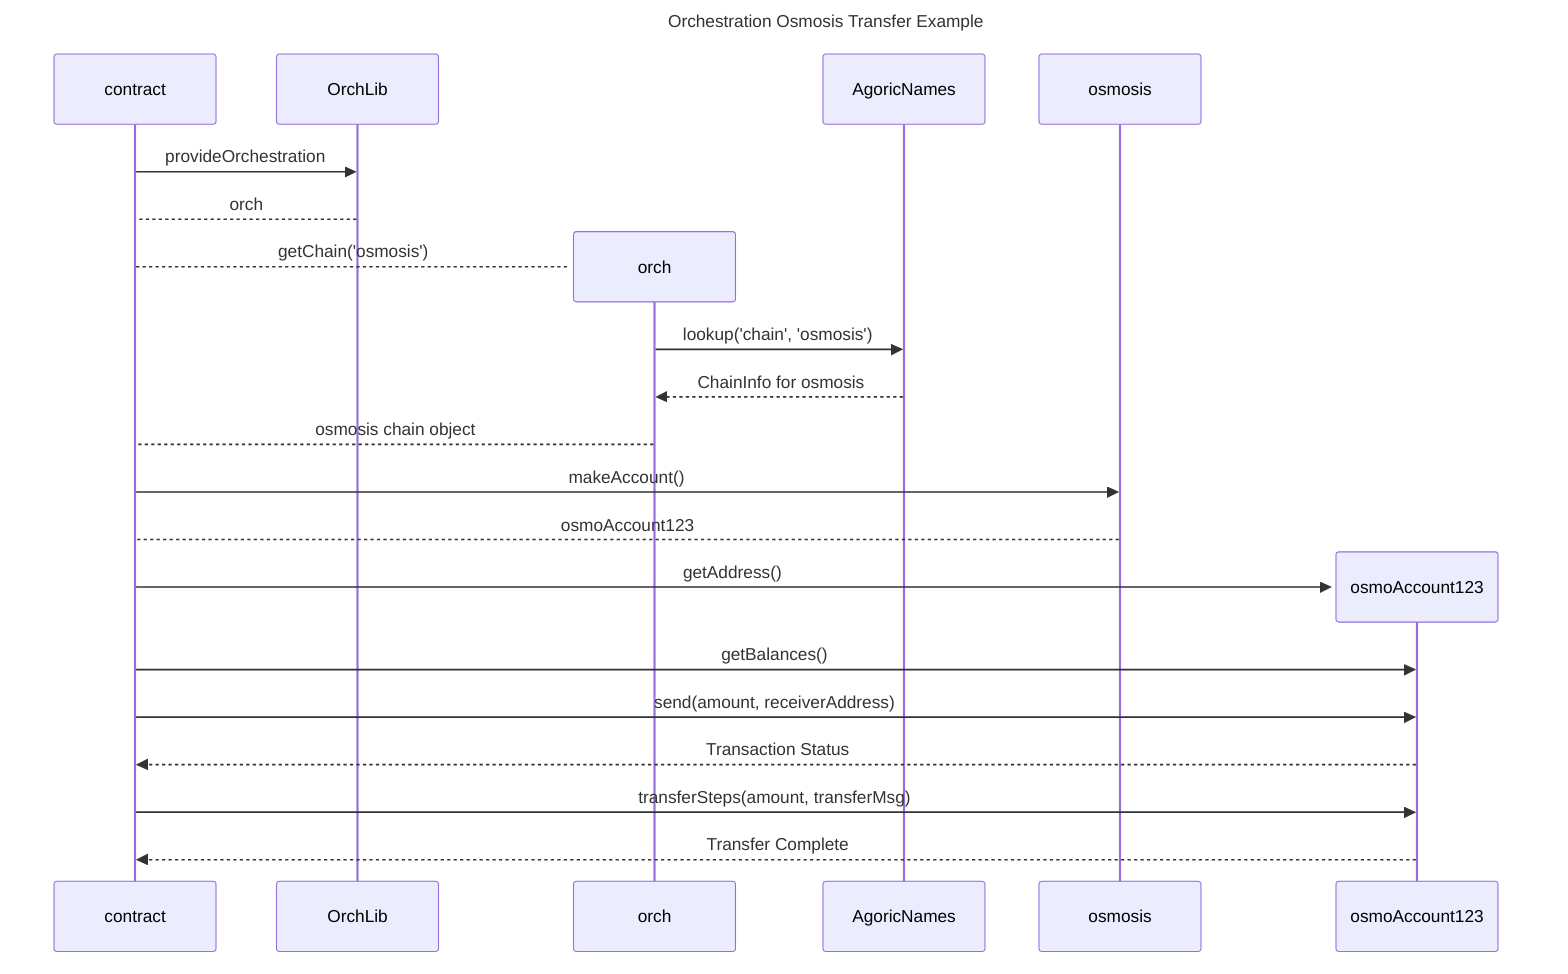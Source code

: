 ---
title: Orchestration Osmosis Transfer Example
---
sequenceDiagram
    participant contract

    contract->>OrchLib: provideOrchestration
    OrchLib --> contract: orch
    create participant orch
    contract --> orch: getChain('osmosis')
    orch->>AgoricNames: lookup('chain', 'osmosis')
    AgoricNames-->>orch: ChainInfo for osmosis
    orch --> contract: osmosis chain object

    participant osmosis
    contract->>osmosis: makeAccount()
    osmosis --> contract: osmoAccount123

    create participant osmoAccount123
    contract->>osmoAccount123: getAddress()

    contract->>osmoAccount123: getBalances()
    contract->>osmoAccount123: send(amount, receiverAddress)
    osmoAccount123-->>contract: Transaction Status

    %% note Cross-Chain Operation
    contract->>osmoAccount123: transferSteps(amount, transferMsg)
    %% note Execute Steps Across Chains
    osmoAccount123-->>contract: Transfer Complete